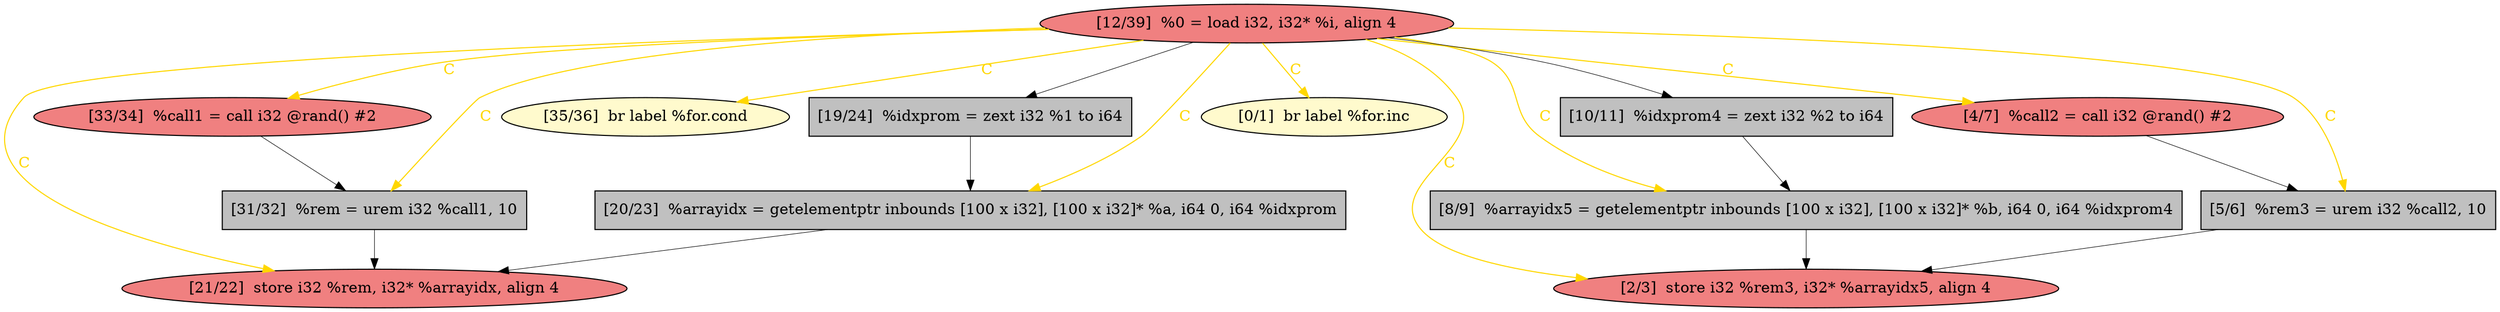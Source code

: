 
digraph G {


node312 [fillcolor=lightcoral,label="[21/22]  store i32 %rem, i32* %arrayidx, align 4",shape=ellipse,style=filled ]
node311 [fillcolor=grey,label="[8/9]  %arrayidx5 = getelementptr inbounds [100 x i32], [100 x i32]* %b, i64 0, i64 %idxprom4",shape=rectangle,style=filled ]
node308 [fillcolor=lightcoral,label="[2/3]  store i32 %rem3, i32* %arrayidx5, align 4",shape=ellipse,style=filled ]
node307 [fillcolor=lemonchiffon,label="[35/36]  br label %for.cond",shape=ellipse,style=filled ]
node302 [fillcolor=grey,label="[19/24]  %idxprom = zext i32 %1 to i64",shape=rectangle,style=filled ]
node301 [fillcolor=grey,label="[20/23]  %arrayidx = getelementptr inbounds [100 x i32], [100 x i32]* %a, i64 0, i64 %idxprom",shape=rectangle,style=filled ]
node309 [fillcolor=lemonchiffon,label="[0/1]  br label %for.inc",shape=ellipse,style=filled ]
node303 [fillcolor=lightcoral,label="[33/34]  %call1 = call i32 @rand() #2",shape=ellipse,style=filled ]
node313 [fillcolor=lightcoral,label="[4/7]  %call2 = call i32 @rand() #2",shape=ellipse,style=filled ]
node310 [fillcolor=grey,label="[5/6]  %rem3 = urem i32 %call2, 10",shape=rectangle,style=filled ]
node306 [fillcolor=grey,label="[31/32]  %rem = urem i32 %call1, 10",shape=rectangle,style=filled ]
node304 [fillcolor=lightcoral,label="[12/39]  %0 = load i32, i32* %i, align 4",shape=ellipse,style=filled ]
node305 [fillcolor=grey,label="[10/11]  %idxprom4 = zext i32 %2 to i64",shape=rectangle,style=filled ]

node304->node313 [style=solid,color=gold,label="C",penwidth=1.0,fontcolor=gold ]
node304->node306 [style=solid,color=gold,label="C",penwidth=1.0,fontcolor=gold ]
node304->node308 [style=solid,color=gold,label="C",penwidth=1.0,fontcolor=gold ]
node306->node312 [style=solid,color=black,label="",penwidth=0.5,fontcolor=black ]
node304->node305 [style=solid,color=black,label="",penwidth=0.5,fontcolor=black ]
node313->node310 [style=solid,color=black,label="",penwidth=0.5,fontcolor=black ]
node303->node306 [style=solid,color=black,label="",penwidth=0.5,fontcolor=black ]
node304->node302 [style=solid,color=black,label="",penwidth=0.5,fontcolor=black ]
node301->node312 [style=solid,color=black,label="",penwidth=0.5,fontcolor=black ]
node304->node309 [style=solid,color=gold,label="C",penwidth=1.0,fontcolor=gold ]
node304->node310 [style=solid,color=gold,label="C",penwidth=1.0,fontcolor=gold ]
node304->node303 [style=solid,color=gold,label="C",penwidth=1.0,fontcolor=gold ]
node310->node308 [style=solid,color=black,label="",penwidth=0.5,fontcolor=black ]
node304->node311 [style=solid,color=gold,label="C",penwidth=1.0,fontcolor=gold ]
node304->node312 [style=solid,color=gold,label="C",penwidth=1.0,fontcolor=gold ]
node304->node307 [style=solid,color=gold,label="C",penwidth=1.0,fontcolor=gold ]
node302->node301 [style=solid,color=black,label="",penwidth=0.5,fontcolor=black ]
node305->node311 [style=solid,color=black,label="",penwidth=0.5,fontcolor=black ]
node311->node308 [style=solid,color=black,label="",penwidth=0.5,fontcolor=black ]
node304->node301 [style=solid,color=gold,label="C",penwidth=1.0,fontcolor=gold ]


}
